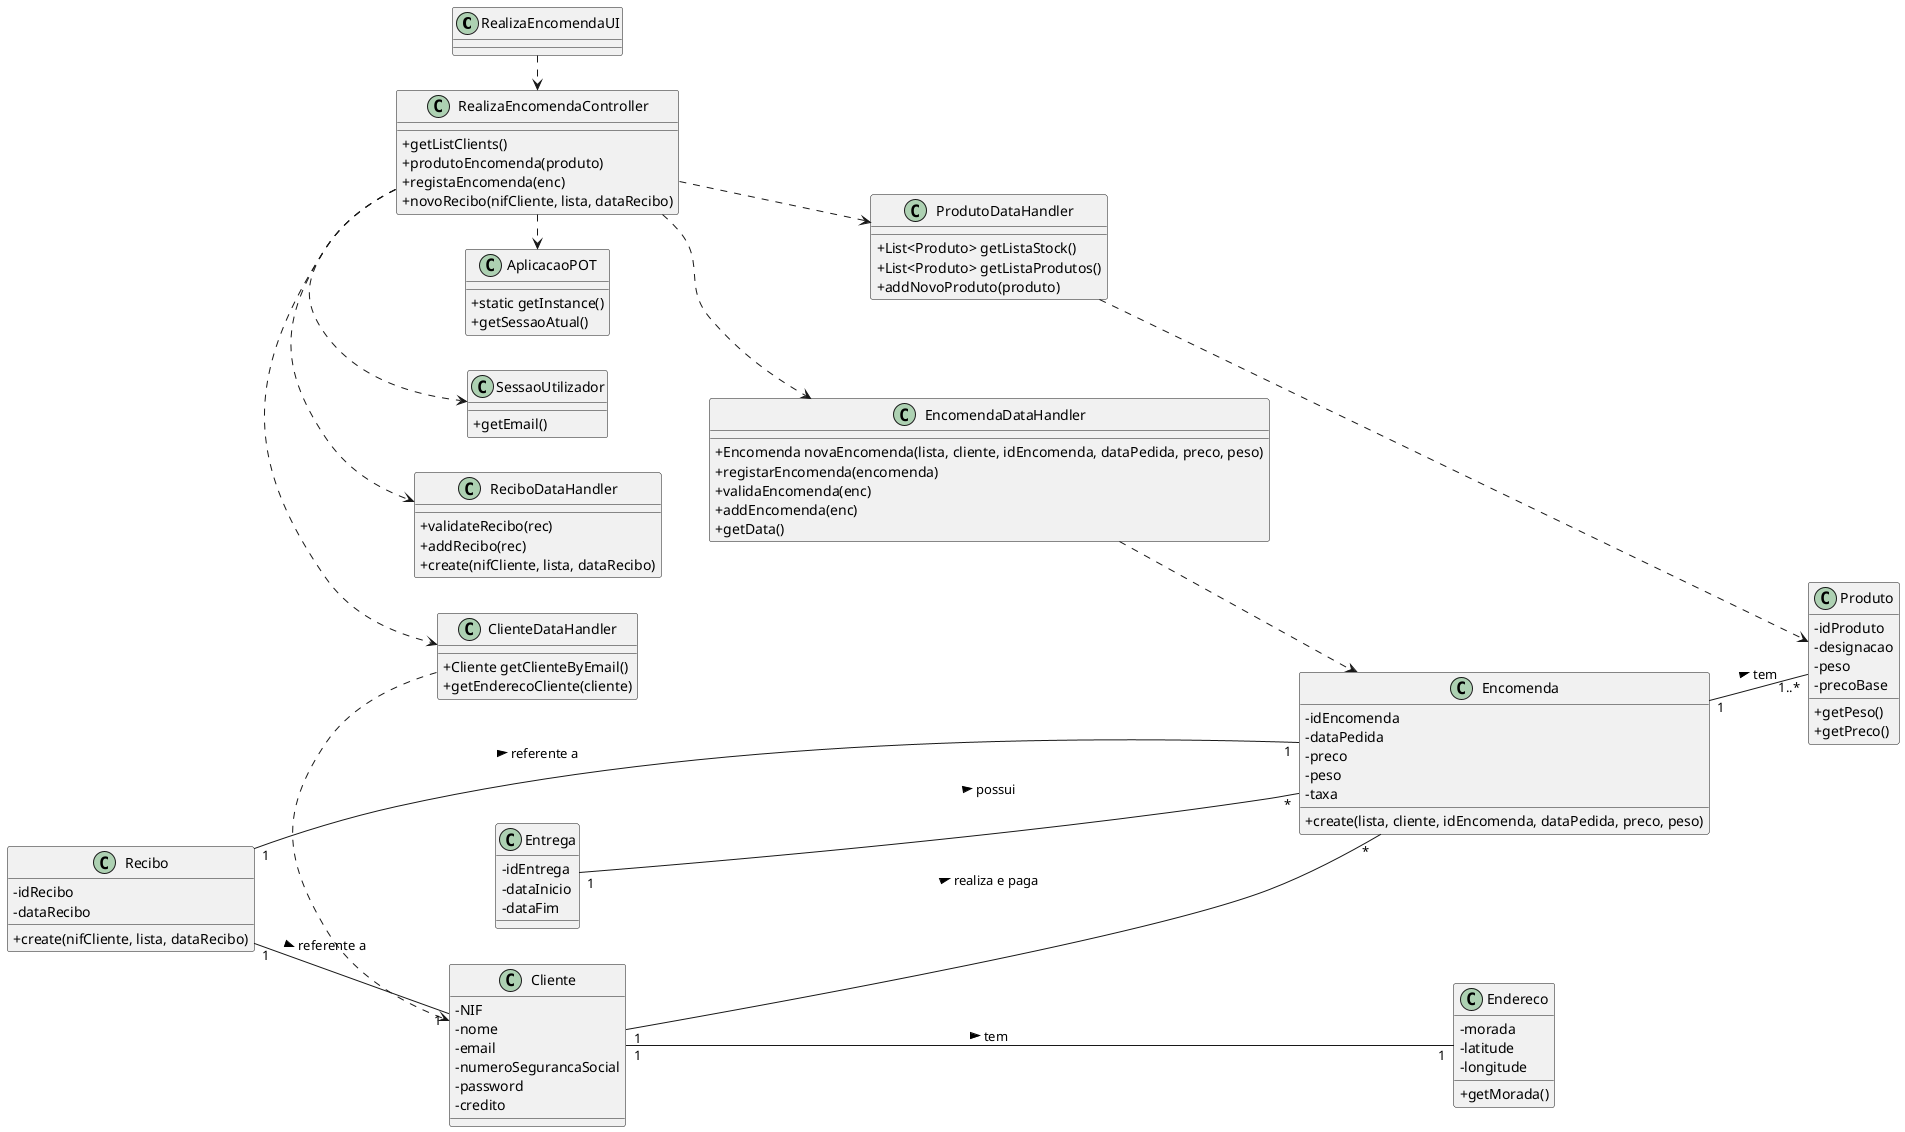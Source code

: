 @startuml
skinparam classAttributeIconSize 0
left to right direction


class RealizaEncomendaUI {
    
}

class RealizaEncomendaController {
    +getListClients()
    +produtoEncomenda(produto)
    +registaEncomenda(enc)
    +novoRecibo(nifCliente, lista, dataRecibo)
}

class ClienteDataHandler {
    +Cliente getClienteByEmail()
    +getEnderecoCliente(cliente)
}

class ReciboDataHandler {
    +validateRecibo(rec)
    +addRecibo(rec)
    +create(nifCliente, lista, dataRecibo)
}

class ProdutoDataHandler {
    +List<Produto> getListaStock()
    +List<Produto> getListaProdutos()
    +addNovoProduto(produto)
}

class EncomendaDataHandler {
    +Encomenda novaEncomenda(lista, cliente, idEncomenda, dataPedida, preco, peso)
    +registarEncomenda(encomenda)
    +validaEncomenda(enc)
    +addEncomenda(enc)
    +getData()
}

class AplicacaoPOT{
  +static getInstance()
  +getSessaoAtual()
}

class SessaoUtilizador{
  +getEmail()
}



class Entrega {
  -idEntrega
  -dataInicio
  -dataFim
}

class Recibo {
  -idRecibo
  -dataRecibo
  +create(nifCliente, lista, dataRecibo)
}

class Encomenda {
  -idEncomenda
  -dataPedida
  -preco
  -peso
  -taxa
  +create(lista, cliente, idEncomenda, dataPedida, preco, peso)
}

class Produto {
    -idProduto
    -designacao
    -peso
    -precoBase
    +getPeso()
    +getPreco()
}

class Endereco {
  -morada
  -latitude
  -longitude
  +getMorada()
}

class Cliente {
  -NIF
  -nome
  -email
  -numeroSegurancaSocial
  -password
  -credito
}

RealizaEncomendaUI .> RealizaEncomendaController
RealizaEncomendaController .> SessaoUtilizador
RealizaEncomendaController .> AplicacaoPOT
RealizaEncomendaController .> ClienteDataHandler
RealizaEncomendaController .> ProdutoDataHandler
RealizaEncomendaController .> EncomendaDataHandler
RealizaEncomendaController .> ReciboDataHandler

ClienteDataHandler .> Cliente
ProdutoDataHandler .> Produto
EncomendaDataHandler .> Encomenda

Recibo "1" -- "1" Encomenda: referente a >
Recibo "1" -- "1" Cliente: referente a >
Entrega "1" -- "*" Encomenda : possui >
Cliente "1" -- "*" Encomenda: realiza e paga >
Encomenda "1" -- "1..*" Produto: tem >
Cliente "1" -- "1" Endereco: tem >

@enduml
